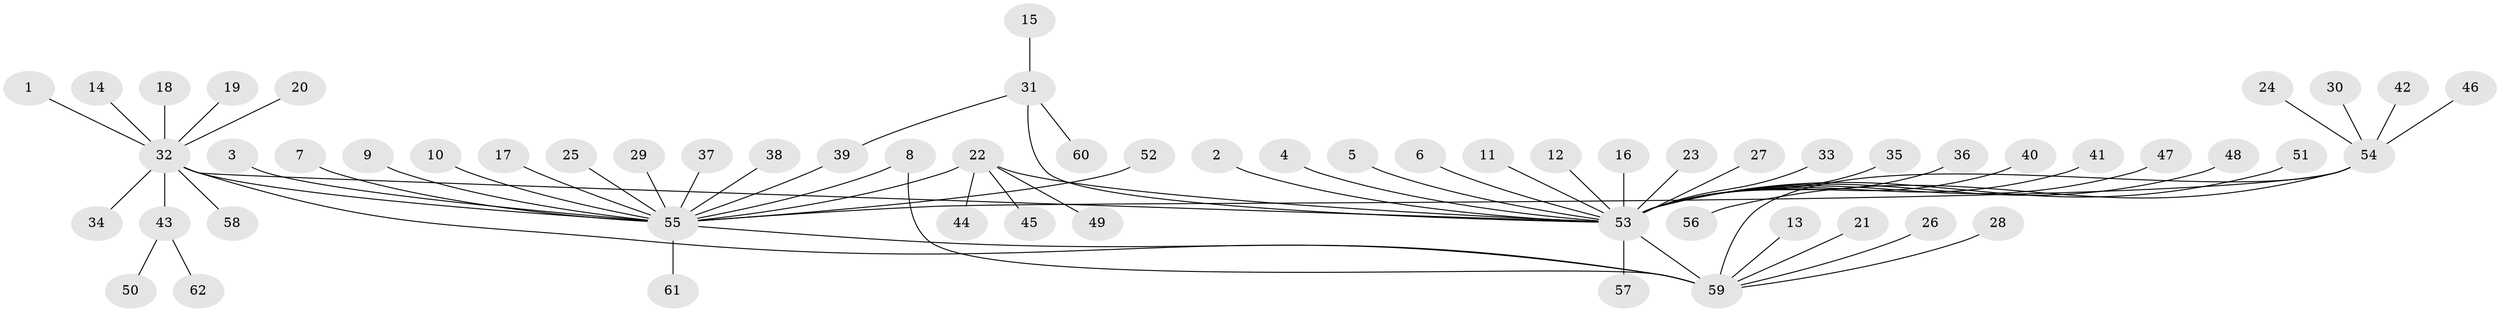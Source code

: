 // original degree distribution, {13: 0.008130081300813009, 20: 0.008130081300813009, 14: 0.008130081300813009, 6: 0.024390243902439025, 2: 0.2601626016260163, 1: 0.6097560975609756, 19: 0.008130081300813009, 10: 0.008130081300813009, 4: 0.024390243902439025, 5: 0.008130081300813009, 3: 0.032520325203252036}
// Generated by graph-tools (version 1.1) at 2025/48/03/06/25 01:48:57]
// undirected, 62 vertices, 67 edges
graph export_dot {
graph [start="1"]
  node [color=gray90,style=filled];
  1;
  2;
  3;
  4;
  5;
  6;
  7;
  8;
  9;
  10;
  11;
  12;
  13;
  14;
  15;
  16;
  17;
  18;
  19;
  20;
  21;
  22;
  23;
  24;
  25;
  26;
  27;
  28;
  29;
  30;
  31;
  32;
  33;
  34;
  35;
  36;
  37;
  38;
  39;
  40;
  41;
  42;
  43;
  44;
  45;
  46;
  47;
  48;
  49;
  50;
  51;
  52;
  53;
  54;
  55;
  56;
  57;
  58;
  59;
  60;
  61;
  62;
  1 -- 32 [weight=1.0];
  2 -- 53 [weight=1.0];
  3 -- 55 [weight=1.0];
  4 -- 53 [weight=1.0];
  5 -- 53 [weight=1.0];
  6 -- 53 [weight=1.0];
  7 -- 55 [weight=1.0];
  8 -- 55 [weight=1.0];
  8 -- 59 [weight=1.0];
  9 -- 55 [weight=1.0];
  10 -- 55 [weight=1.0];
  11 -- 53 [weight=1.0];
  12 -- 53 [weight=1.0];
  13 -- 59 [weight=1.0];
  14 -- 32 [weight=1.0];
  15 -- 31 [weight=1.0];
  16 -- 53 [weight=1.0];
  17 -- 55 [weight=1.0];
  18 -- 32 [weight=1.0];
  19 -- 32 [weight=1.0];
  20 -- 32 [weight=1.0];
  21 -- 59 [weight=1.0];
  22 -- 44 [weight=1.0];
  22 -- 45 [weight=1.0];
  22 -- 49 [weight=1.0];
  22 -- 53 [weight=1.0];
  22 -- 55 [weight=1.0];
  23 -- 53 [weight=1.0];
  24 -- 54 [weight=1.0];
  25 -- 55 [weight=1.0];
  26 -- 59 [weight=1.0];
  27 -- 53 [weight=1.0];
  28 -- 59 [weight=1.0];
  29 -- 55 [weight=1.0];
  30 -- 54 [weight=1.0];
  31 -- 39 [weight=1.0];
  31 -- 53 [weight=1.0];
  31 -- 60 [weight=1.0];
  32 -- 34 [weight=1.0];
  32 -- 43 [weight=2.0];
  32 -- 53 [weight=1.0];
  32 -- 55 [weight=1.0];
  32 -- 58 [weight=1.0];
  32 -- 59 [weight=1.0];
  33 -- 53 [weight=1.0];
  35 -- 53 [weight=1.0];
  36 -- 53 [weight=1.0];
  37 -- 55 [weight=1.0];
  38 -- 55 [weight=1.0];
  39 -- 55 [weight=1.0];
  40 -- 53 [weight=1.0];
  41 -- 53 [weight=1.0];
  42 -- 54 [weight=1.0];
  43 -- 50 [weight=1.0];
  43 -- 62 [weight=1.0];
  46 -- 54 [weight=1.0];
  47 -- 53 [weight=1.0];
  48 -- 53 [weight=1.0];
  51 -- 53 [weight=1.0];
  52 -- 55 [weight=1.0];
  53 -- 57 [weight=1.0];
  53 -- 59 [weight=2.0];
  54 -- 55 [weight=1.0];
  54 -- 56 [weight=1.0];
  54 -- 59 [weight=1.0];
  55 -- 59 [weight=1.0];
  55 -- 61 [weight=1.0];
}
